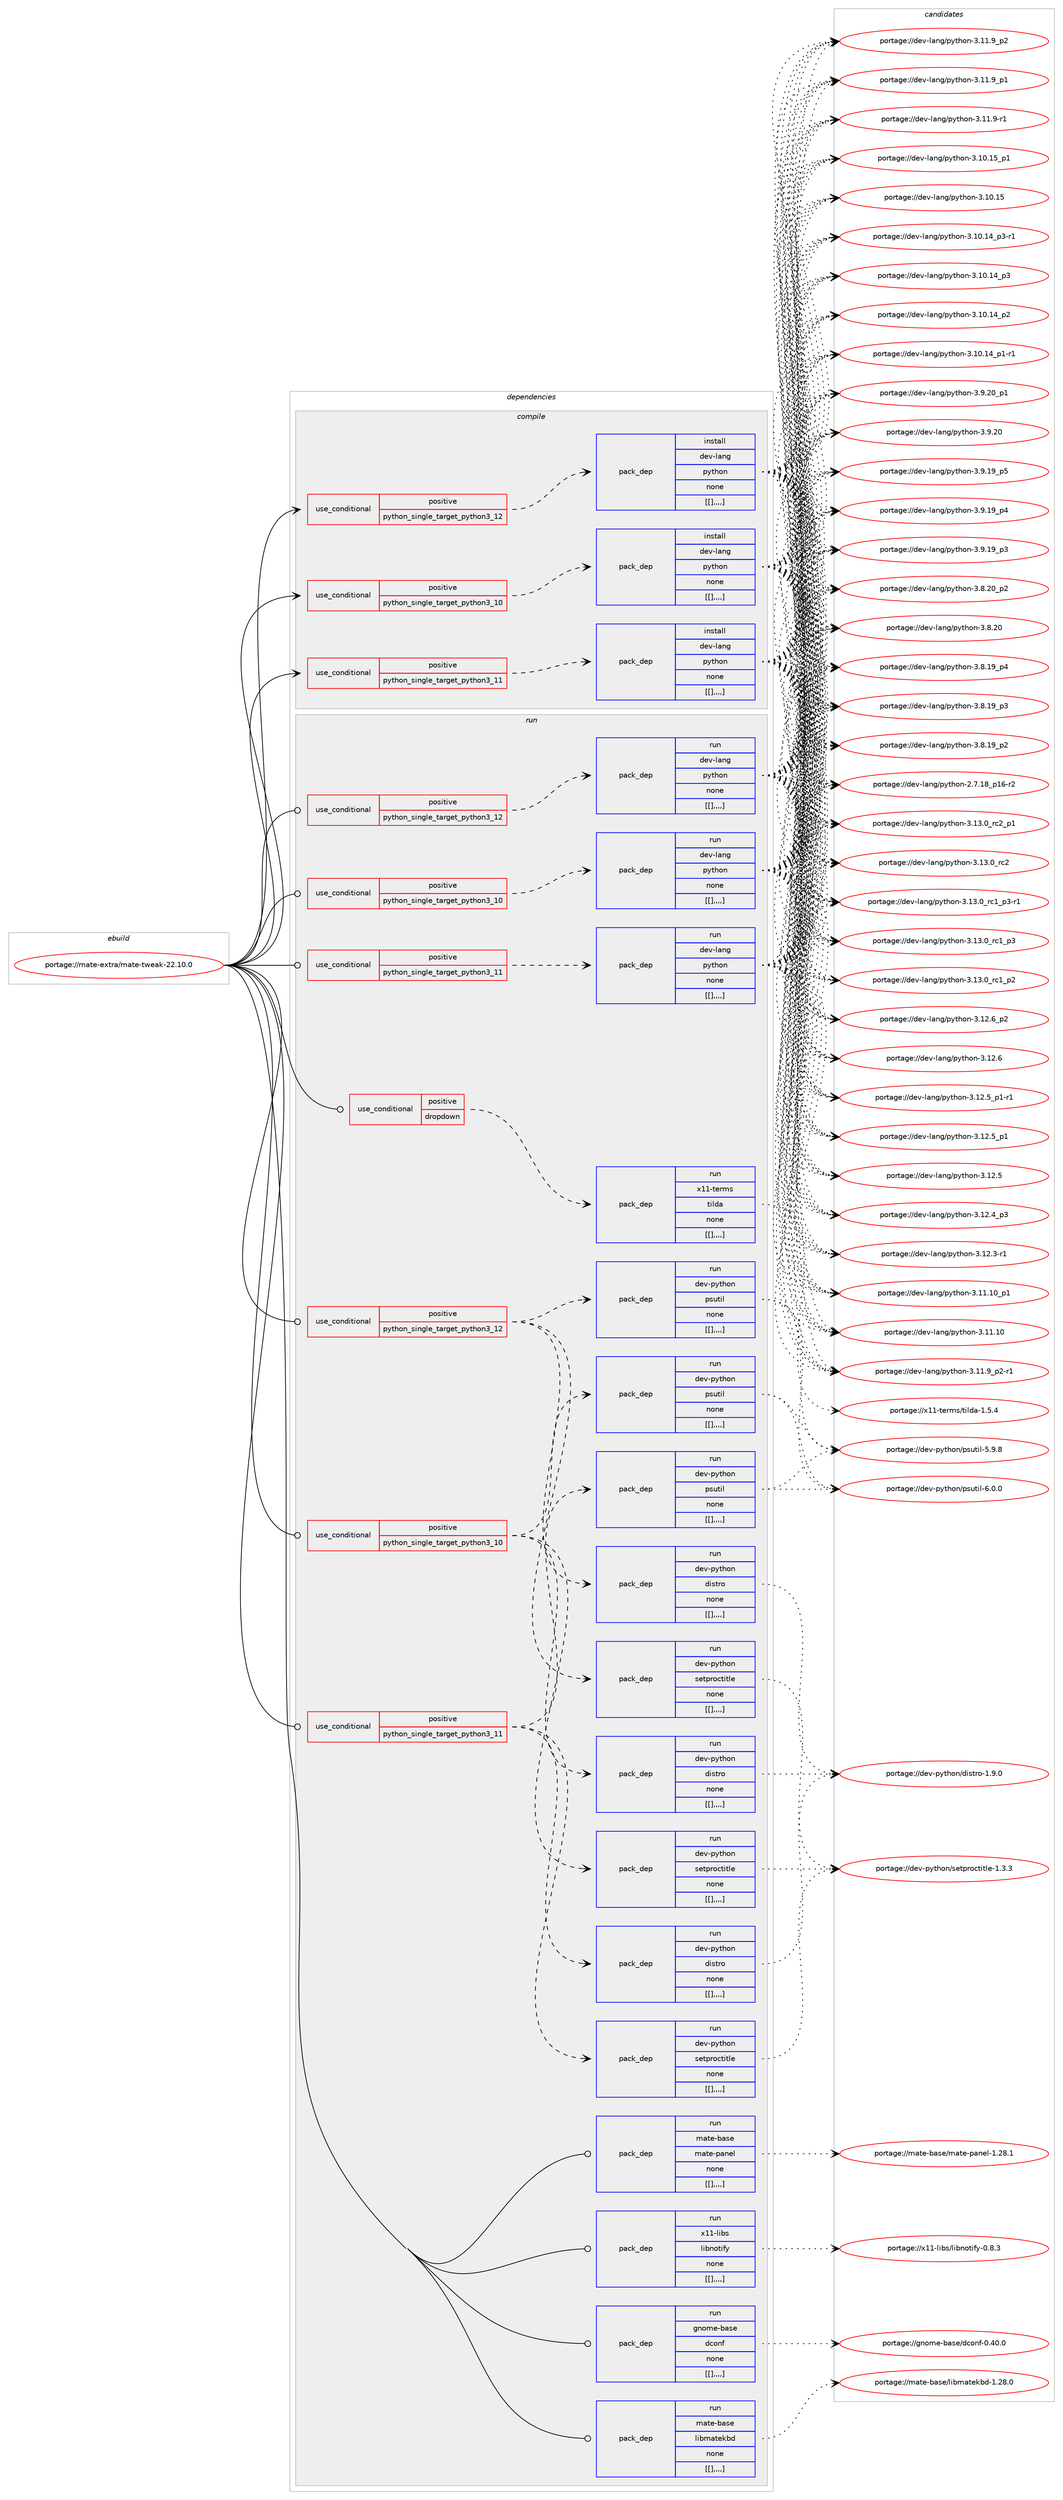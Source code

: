 digraph prolog {

# *************
# Graph options
# *************

newrank=true;
concentrate=true;
compound=true;
graph [rankdir=LR,fontname=Helvetica,fontsize=10,ranksep=1.5];#, ranksep=2.5, nodesep=0.2];
edge  [arrowhead=vee];
node  [fontname=Helvetica,fontsize=10];

# **********
# The ebuild
# **********

subgraph cluster_leftcol {
color=gray;
label=<<i>ebuild</i>>;
id [label="portage://mate-extra/mate-tweak-22.10.0", color=red, width=4, href="../mate-extra/mate-tweak-22.10.0.svg"];
}

# ****************
# The dependencies
# ****************

subgraph cluster_midcol {
color=gray;
label=<<i>dependencies</i>>;
subgraph cluster_compile {
fillcolor="#eeeeee";
style=filled;
label=<<i>compile</i>>;
subgraph cond73981 {
dependency291546 [label=<<TABLE BORDER="0" CELLBORDER="1" CELLSPACING="0" CELLPADDING="4"><TR><TD ROWSPAN="3" CELLPADDING="10">use_conditional</TD></TR><TR><TD>positive</TD></TR><TR><TD>python_single_target_python3_10</TD></TR></TABLE>>, shape=none, color=red];
subgraph pack215215 {
dependency291547 [label=<<TABLE BORDER="0" CELLBORDER="1" CELLSPACING="0" CELLPADDING="4" WIDTH="220"><TR><TD ROWSPAN="6" CELLPADDING="30">pack_dep</TD></TR><TR><TD WIDTH="110">install</TD></TR><TR><TD>dev-lang</TD></TR><TR><TD>python</TD></TR><TR><TD>none</TD></TR><TR><TD>[[],,,,]</TD></TR></TABLE>>, shape=none, color=blue];
}
dependency291546:e -> dependency291547:w [weight=20,style="dashed",arrowhead="vee"];
}
id:e -> dependency291546:w [weight=20,style="solid",arrowhead="vee"];
subgraph cond73982 {
dependency291548 [label=<<TABLE BORDER="0" CELLBORDER="1" CELLSPACING="0" CELLPADDING="4"><TR><TD ROWSPAN="3" CELLPADDING="10">use_conditional</TD></TR><TR><TD>positive</TD></TR><TR><TD>python_single_target_python3_11</TD></TR></TABLE>>, shape=none, color=red];
subgraph pack215216 {
dependency291549 [label=<<TABLE BORDER="0" CELLBORDER="1" CELLSPACING="0" CELLPADDING="4" WIDTH="220"><TR><TD ROWSPAN="6" CELLPADDING="30">pack_dep</TD></TR><TR><TD WIDTH="110">install</TD></TR><TR><TD>dev-lang</TD></TR><TR><TD>python</TD></TR><TR><TD>none</TD></TR><TR><TD>[[],,,,]</TD></TR></TABLE>>, shape=none, color=blue];
}
dependency291548:e -> dependency291549:w [weight=20,style="dashed",arrowhead="vee"];
}
id:e -> dependency291548:w [weight=20,style="solid",arrowhead="vee"];
subgraph cond73983 {
dependency291550 [label=<<TABLE BORDER="0" CELLBORDER="1" CELLSPACING="0" CELLPADDING="4"><TR><TD ROWSPAN="3" CELLPADDING="10">use_conditional</TD></TR><TR><TD>positive</TD></TR><TR><TD>python_single_target_python3_12</TD></TR></TABLE>>, shape=none, color=red];
subgraph pack215217 {
dependency291551 [label=<<TABLE BORDER="0" CELLBORDER="1" CELLSPACING="0" CELLPADDING="4" WIDTH="220"><TR><TD ROWSPAN="6" CELLPADDING="30">pack_dep</TD></TR><TR><TD WIDTH="110">install</TD></TR><TR><TD>dev-lang</TD></TR><TR><TD>python</TD></TR><TR><TD>none</TD></TR><TR><TD>[[],,,,]</TD></TR></TABLE>>, shape=none, color=blue];
}
dependency291550:e -> dependency291551:w [weight=20,style="dashed",arrowhead="vee"];
}
id:e -> dependency291550:w [weight=20,style="solid",arrowhead="vee"];
}
subgraph cluster_compileandrun {
fillcolor="#eeeeee";
style=filled;
label=<<i>compile and run</i>>;
}
subgraph cluster_run {
fillcolor="#eeeeee";
style=filled;
label=<<i>run</i>>;
subgraph cond73984 {
dependency291552 [label=<<TABLE BORDER="0" CELLBORDER="1" CELLSPACING="0" CELLPADDING="4"><TR><TD ROWSPAN="3" CELLPADDING="10">use_conditional</TD></TR><TR><TD>positive</TD></TR><TR><TD>dropdown</TD></TR></TABLE>>, shape=none, color=red];
subgraph pack215218 {
dependency291553 [label=<<TABLE BORDER="0" CELLBORDER="1" CELLSPACING="0" CELLPADDING="4" WIDTH="220"><TR><TD ROWSPAN="6" CELLPADDING="30">pack_dep</TD></TR><TR><TD WIDTH="110">run</TD></TR><TR><TD>x11-terms</TD></TR><TR><TD>tilda</TD></TR><TR><TD>none</TD></TR><TR><TD>[[],,,,]</TD></TR></TABLE>>, shape=none, color=blue];
}
dependency291552:e -> dependency291553:w [weight=20,style="dashed",arrowhead="vee"];
}
id:e -> dependency291552:w [weight=20,style="solid",arrowhead="odot"];
subgraph cond73985 {
dependency291554 [label=<<TABLE BORDER="0" CELLBORDER="1" CELLSPACING="0" CELLPADDING="4"><TR><TD ROWSPAN="3" CELLPADDING="10">use_conditional</TD></TR><TR><TD>positive</TD></TR><TR><TD>python_single_target_python3_10</TD></TR></TABLE>>, shape=none, color=red];
subgraph pack215219 {
dependency291555 [label=<<TABLE BORDER="0" CELLBORDER="1" CELLSPACING="0" CELLPADDING="4" WIDTH="220"><TR><TD ROWSPAN="6" CELLPADDING="30">pack_dep</TD></TR><TR><TD WIDTH="110">run</TD></TR><TR><TD>dev-lang</TD></TR><TR><TD>python</TD></TR><TR><TD>none</TD></TR><TR><TD>[[],,,,]</TD></TR></TABLE>>, shape=none, color=blue];
}
dependency291554:e -> dependency291555:w [weight=20,style="dashed",arrowhead="vee"];
}
id:e -> dependency291554:w [weight=20,style="solid",arrowhead="odot"];
subgraph cond73986 {
dependency291556 [label=<<TABLE BORDER="0" CELLBORDER="1" CELLSPACING="0" CELLPADDING="4"><TR><TD ROWSPAN="3" CELLPADDING="10">use_conditional</TD></TR><TR><TD>positive</TD></TR><TR><TD>python_single_target_python3_10</TD></TR></TABLE>>, shape=none, color=red];
subgraph pack215220 {
dependency291557 [label=<<TABLE BORDER="0" CELLBORDER="1" CELLSPACING="0" CELLPADDING="4" WIDTH="220"><TR><TD ROWSPAN="6" CELLPADDING="30">pack_dep</TD></TR><TR><TD WIDTH="110">run</TD></TR><TR><TD>dev-python</TD></TR><TR><TD>distro</TD></TR><TR><TD>none</TD></TR><TR><TD>[[],,,,]</TD></TR></TABLE>>, shape=none, color=blue];
}
dependency291556:e -> dependency291557:w [weight=20,style="dashed",arrowhead="vee"];
subgraph pack215221 {
dependency291558 [label=<<TABLE BORDER="0" CELLBORDER="1" CELLSPACING="0" CELLPADDING="4" WIDTH="220"><TR><TD ROWSPAN="6" CELLPADDING="30">pack_dep</TD></TR><TR><TD WIDTH="110">run</TD></TR><TR><TD>dev-python</TD></TR><TR><TD>psutil</TD></TR><TR><TD>none</TD></TR><TR><TD>[[],,,,]</TD></TR></TABLE>>, shape=none, color=blue];
}
dependency291556:e -> dependency291558:w [weight=20,style="dashed",arrowhead="vee"];
subgraph pack215222 {
dependency291559 [label=<<TABLE BORDER="0" CELLBORDER="1" CELLSPACING="0" CELLPADDING="4" WIDTH="220"><TR><TD ROWSPAN="6" CELLPADDING="30">pack_dep</TD></TR><TR><TD WIDTH="110">run</TD></TR><TR><TD>dev-python</TD></TR><TR><TD>setproctitle</TD></TR><TR><TD>none</TD></TR><TR><TD>[[],,,,]</TD></TR></TABLE>>, shape=none, color=blue];
}
dependency291556:e -> dependency291559:w [weight=20,style="dashed",arrowhead="vee"];
}
id:e -> dependency291556:w [weight=20,style="solid",arrowhead="odot"];
subgraph cond73987 {
dependency291560 [label=<<TABLE BORDER="0" CELLBORDER="1" CELLSPACING="0" CELLPADDING="4"><TR><TD ROWSPAN="3" CELLPADDING="10">use_conditional</TD></TR><TR><TD>positive</TD></TR><TR><TD>python_single_target_python3_11</TD></TR></TABLE>>, shape=none, color=red];
subgraph pack215223 {
dependency291561 [label=<<TABLE BORDER="0" CELLBORDER="1" CELLSPACING="0" CELLPADDING="4" WIDTH="220"><TR><TD ROWSPAN="6" CELLPADDING="30">pack_dep</TD></TR><TR><TD WIDTH="110">run</TD></TR><TR><TD>dev-lang</TD></TR><TR><TD>python</TD></TR><TR><TD>none</TD></TR><TR><TD>[[],,,,]</TD></TR></TABLE>>, shape=none, color=blue];
}
dependency291560:e -> dependency291561:w [weight=20,style="dashed",arrowhead="vee"];
}
id:e -> dependency291560:w [weight=20,style="solid",arrowhead="odot"];
subgraph cond73988 {
dependency291562 [label=<<TABLE BORDER="0" CELLBORDER="1" CELLSPACING="0" CELLPADDING="4"><TR><TD ROWSPAN="3" CELLPADDING="10">use_conditional</TD></TR><TR><TD>positive</TD></TR><TR><TD>python_single_target_python3_11</TD></TR></TABLE>>, shape=none, color=red];
subgraph pack215224 {
dependency291563 [label=<<TABLE BORDER="0" CELLBORDER="1" CELLSPACING="0" CELLPADDING="4" WIDTH="220"><TR><TD ROWSPAN="6" CELLPADDING="30">pack_dep</TD></TR><TR><TD WIDTH="110">run</TD></TR><TR><TD>dev-python</TD></TR><TR><TD>distro</TD></TR><TR><TD>none</TD></TR><TR><TD>[[],,,,]</TD></TR></TABLE>>, shape=none, color=blue];
}
dependency291562:e -> dependency291563:w [weight=20,style="dashed",arrowhead="vee"];
subgraph pack215225 {
dependency291564 [label=<<TABLE BORDER="0" CELLBORDER="1" CELLSPACING="0" CELLPADDING="4" WIDTH="220"><TR><TD ROWSPAN="6" CELLPADDING="30">pack_dep</TD></TR><TR><TD WIDTH="110">run</TD></TR><TR><TD>dev-python</TD></TR><TR><TD>psutil</TD></TR><TR><TD>none</TD></TR><TR><TD>[[],,,,]</TD></TR></TABLE>>, shape=none, color=blue];
}
dependency291562:e -> dependency291564:w [weight=20,style="dashed",arrowhead="vee"];
subgraph pack215226 {
dependency291565 [label=<<TABLE BORDER="0" CELLBORDER="1" CELLSPACING="0" CELLPADDING="4" WIDTH="220"><TR><TD ROWSPAN="6" CELLPADDING="30">pack_dep</TD></TR><TR><TD WIDTH="110">run</TD></TR><TR><TD>dev-python</TD></TR><TR><TD>setproctitle</TD></TR><TR><TD>none</TD></TR><TR><TD>[[],,,,]</TD></TR></TABLE>>, shape=none, color=blue];
}
dependency291562:e -> dependency291565:w [weight=20,style="dashed",arrowhead="vee"];
}
id:e -> dependency291562:w [weight=20,style="solid",arrowhead="odot"];
subgraph cond73989 {
dependency291566 [label=<<TABLE BORDER="0" CELLBORDER="1" CELLSPACING="0" CELLPADDING="4"><TR><TD ROWSPAN="3" CELLPADDING="10">use_conditional</TD></TR><TR><TD>positive</TD></TR><TR><TD>python_single_target_python3_12</TD></TR></TABLE>>, shape=none, color=red];
subgraph pack215227 {
dependency291567 [label=<<TABLE BORDER="0" CELLBORDER="1" CELLSPACING="0" CELLPADDING="4" WIDTH="220"><TR><TD ROWSPAN="6" CELLPADDING="30">pack_dep</TD></TR><TR><TD WIDTH="110">run</TD></TR><TR><TD>dev-lang</TD></TR><TR><TD>python</TD></TR><TR><TD>none</TD></TR><TR><TD>[[],,,,]</TD></TR></TABLE>>, shape=none, color=blue];
}
dependency291566:e -> dependency291567:w [weight=20,style="dashed",arrowhead="vee"];
}
id:e -> dependency291566:w [weight=20,style="solid",arrowhead="odot"];
subgraph cond73990 {
dependency291568 [label=<<TABLE BORDER="0" CELLBORDER="1" CELLSPACING="0" CELLPADDING="4"><TR><TD ROWSPAN="3" CELLPADDING="10">use_conditional</TD></TR><TR><TD>positive</TD></TR><TR><TD>python_single_target_python3_12</TD></TR></TABLE>>, shape=none, color=red];
subgraph pack215228 {
dependency291569 [label=<<TABLE BORDER="0" CELLBORDER="1" CELLSPACING="0" CELLPADDING="4" WIDTH="220"><TR><TD ROWSPAN="6" CELLPADDING="30">pack_dep</TD></TR><TR><TD WIDTH="110">run</TD></TR><TR><TD>dev-python</TD></TR><TR><TD>distro</TD></TR><TR><TD>none</TD></TR><TR><TD>[[],,,,]</TD></TR></TABLE>>, shape=none, color=blue];
}
dependency291568:e -> dependency291569:w [weight=20,style="dashed",arrowhead="vee"];
subgraph pack215229 {
dependency291570 [label=<<TABLE BORDER="0" CELLBORDER="1" CELLSPACING="0" CELLPADDING="4" WIDTH="220"><TR><TD ROWSPAN="6" CELLPADDING="30">pack_dep</TD></TR><TR><TD WIDTH="110">run</TD></TR><TR><TD>dev-python</TD></TR><TR><TD>psutil</TD></TR><TR><TD>none</TD></TR><TR><TD>[[],,,,]</TD></TR></TABLE>>, shape=none, color=blue];
}
dependency291568:e -> dependency291570:w [weight=20,style="dashed",arrowhead="vee"];
subgraph pack215230 {
dependency291571 [label=<<TABLE BORDER="0" CELLBORDER="1" CELLSPACING="0" CELLPADDING="4" WIDTH="220"><TR><TD ROWSPAN="6" CELLPADDING="30">pack_dep</TD></TR><TR><TD WIDTH="110">run</TD></TR><TR><TD>dev-python</TD></TR><TR><TD>setproctitle</TD></TR><TR><TD>none</TD></TR><TR><TD>[[],,,,]</TD></TR></TABLE>>, shape=none, color=blue];
}
dependency291568:e -> dependency291571:w [weight=20,style="dashed",arrowhead="vee"];
}
id:e -> dependency291568:w [weight=20,style="solid",arrowhead="odot"];
subgraph pack215231 {
dependency291572 [label=<<TABLE BORDER="0" CELLBORDER="1" CELLSPACING="0" CELLPADDING="4" WIDTH="220"><TR><TD ROWSPAN="6" CELLPADDING="30">pack_dep</TD></TR><TR><TD WIDTH="110">run</TD></TR><TR><TD>gnome-base</TD></TR><TR><TD>dconf</TD></TR><TR><TD>none</TD></TR><TR><TD>[[],,,,]</TD></TR></TABLE>>, shape=none, color=blue];
}
id:e -> dependency291572:w [weight=20,style="solid",arrowhead="odot"];
subgraph pack215232 {
dependency291573 [label=<<TABLE BORDER="0" CELLBORDER="1" CELLSPACING="0" CELLPADDING="4" WIDTH="220"><TR><TD ROWSPAN="6" CELLPADDING="30">pack_dep</TD></TR><TR><TD WIDTH="110">run</TD></TR><TR><TD>mate-base</TD></TR><TR><TD>libmatekbd</TD></TR><TR><TD>none</TD></TR><TR><TD>[[],,,,]</TD></TR></TABLE>>, shape=none, color=blue];
}
id:e -> dependency291573:w [weight=20,style="solid",arrowhead="odot"];
subgraph pack215233 {
dependency291574 [label=<<TABLE BORDER="0" CELLBORDER="1" CELLSPACING="0" CELLPADDING="4" WIDTH="220"><TR><TD ROWSPAN="6" CELLPADDING="30">pack_dep</TD></TR><TR><TD WIDTH="110">run</TD></TR><TR><TD>mate-base</TD></TR><TR><TD>mate-panel</TD></TR><TR><TD>none</TD></TR><TR><TD>[[],,,,]</TD></TR></TABLE>>, shape=none, color=blue];
}
id:e -> dependency291574:w [weight=20,style="solid",arrowhead="odot"];
subgraph pack215234 {
dependency291575 [label=<<TABLE BORDER="0" CELLBORDER="1" CELLSPACING="0" CELLPADDING="4" WIDTH="220"><TR><TD ROWSPAN="6" CELLPADDING="30">pack_dep</TD></TR><TR><TD WIDTH="110">run</TD></TR><TR><TD>x11-libs</TD></TR><TR><TD>libnotify</TD></TR><TR><TD>none</TD></TR><TR><TD>[[],,,,]</TD></TR></TABLE>>, shape=none, color=blue];
}
id:e -> dependency291575:w [weight=20,style="solid",arrowhead="odot"];
}
}

# **************
# The candidates
# **************

subgraph cluster_choices {
rank=same;
color=gray;
label=<<i>candidates</i>>;

subgraph choice215215 {
color=black;
nodesep=1;
choice100101118451089711010347112121116104111110455146495146489511499509511249 [label="portage://dev-lang/python-3.13.0_rc2_p1", color=red, width=4,href="../dev-lang/python-3.13.0_rc2_p1.svg"];
choice10010111845108971101034711212111610411111045514649514648951149950 [label="portage://dev-lang/python-3.13.0_rc2", color=red, width=4,href="../dev-lang/python-3.13.0_rc2.svg"];
choice1001011184510897110103471121211161041111104551464951464895114994995112514511449 [label="portage://dev-lang/python-3.13.0_rc1_p3-r1", color=red, width=4,href="../dev-lang/python-3.13.0_rc1_p3-r1.svg"];
choice100101118451089711010347112121116104111110455146495146489511499499511251 [label="portage://dev-lang/python-3.13.0_rc1_p3", color=red, width=4,href="../dev-lang/python-3.13.0_rc1_p3.svg"];
choice100101118451089711010347112121116104111110455146495146489511499499511250 [label="portage://dev-lang/python-3.13.0_rc1_p2", color=red, width=4,href="../dev-lang/python-3.13.0_rc1_p2.svg"];
choice100101118451089711010347112121116104111110455146495046549511250 [label="portage://dev-lang/python-3.12.6_p2", color=red, width=4,href="../dev-lang/python-3.12.6_p2.svg"];
choice10010111845108971101034711212111610411111045514649504654 [label="portage://dev-lang/python-3.12.6", color=red, width=4,href="../dev-lang/python-3.12.6.svg"];
choice1001011184510897110103471121211161041111104551464950465395112494511449 [label="portage://dev-lang/python-3.12.5_p1-r1", color=red, width=4,href="../dev-lang/python-3.12.5_p1-r1.svg"];
choice100101118451089711010347112121116104111110455146495046539511249 [label="portage://dev-lang/python-3.12.5_p1", color=red, width=4,href="../dev-lang/python-3.12.5_p1.svg"];
choice10010111845108971101034711212111610411111045514649504653 [label="portage://dev-lang/python-3.12.5", color=red, width=4,href="../dev-lang/python-3.12.5.svg"];
choice100101118451089711010347112121116104111110455146495046529511251 [label="portage://dev-lang/python-3.12.4_p3", color=red, width=4,href="../dev-lang/python-3.12.4_p3.svg"];
choice100101118451089711010347112121116104111110455146495046514511449 [label="portage://dev-lang/python-3.12.3-r1", color=red, width=4,href="../dev-lang/python-3.12.3-r1.svg"];
choice10010111845108971101034711212111610411111045514649494649489511249 [label="portage://dev-lang/python-3.11.10_p1", color=red, width=4,href="../dev-lang/python-3.11.10_p1.svg"];
choice1001011184510897110103471121211161041111104551464949464948 [label="portage://dev-lang/python-3.11.10", color=red, width=4,href="../dev-lang/python-3.11.10.svg"];
choice1001011184510897110103471121211161041111104551464949465795112504511449 [label="portage://dev-lang/python-3.11.9_p2-r1", color=red, width=4,href="../dev-lang/python-3.11.9_p2-r1.svg"];
choice100101118451089711010347112121116104111110455146494946579511250 [label="portage://dev-lang/python-3.11.9_p2", color=red, width=4,href="../dev-lang/python-3.11.9_p2.svg"];
choice100101118451089711010347112121116104111110455146494946579511249 [label="portage://dev-lang/python-3.11.9_p1", color=red, width=4,href="../dev-lang/python-3.11.9_p1.svg"];
choice100101118451089711010347112121116104111110455146494946574511449 [label="portage://dev-lang/python-3.11.9-r1", color=red, width=4,href="../dev-lang/python-3.11.9-r1.svg"];
choice10010111845108971101034711212111610411111045514649484649539511249 [label="portage://dev-lang/python-3.10.15_p1", color=red, width=4,href="../dev-lang/python-3.10.15_p1.svg"];
choice1001011184510897110103471121211161041111104551464948464953 [label="portage://dev-lang/python-3.10.15", color=red, width=4,href="../dev-lang/python-3.10.15.svg"];
choice100101118451089711010347112121116104111110455146494846495295112514511449 [label="portage://dev-lang/python-3.10.14_p3-r1", color=red, width=4,href="../dev-lang/python-3.10.14_p3-r1.svg"];
choice10010111845108971101034711212111610411111045514649484649529511251 [label="portage://dev-lang/python-3.10.14_p3", color=red, width=4,href="../dev-lang/python-3.10.14_p3.svg"];
choice10010111845108971101034711212111610411111045514649484649529511250 [label="portage://dev-lang/python-3.10.14_p2", color=red, width=4,href="../dev-lang/python-3.10.14_p2.svg"];
choice100101118451089711010347112121116104111110455146494846495295112494511449 [label="portage://dev-lang/python-3.10.14_p1-r1", color=red, width=4,href="../dev-lang/python-3.10.14_p1-r1.svg"];
choice100101118451089711010347112121116104111110455146574650489511249 [label="portage://dev-lang/python-3.9.20_p1", color=red, width=4,href="../dev-lang/python-3.9.20_p1.svg"];
choice10010111845108971101034711212111610411111045514657465048 [label="portage://dev-lang/python-3.9.20", color=red, width=4,href="../dev-lang/python-3.9.20.svg"];
choice100101118451089711010347112121116104111110455146574649579511253 [label="portage://dev-lang/python-3.9.19_p5", color=red, width=4,href="../dev-lang/python-3.9.19_p5.svg"];
choice100101118451089711010347112121116104111110455146574649579511252 [label="portage://dev-lang/python-3.9.19_p4", color=red, width=4,href="../dev-lang/python-3.9.19_p4.svg"];
choice100101118451089711010347112121116104111110455146574649579511251 [label="portage://dev-lang/python-3.9.19_p3", color=red, width=4,href="../dev-lang/python-3.9.19_p3.svg"];
choice100101118451089711010347112121116104111110455146564650489511250 [label="portage://dev-lang/python-3.8.20_p2", color=red, width=4,href="../dev-lang/python-3.8.20_p2.svg"];
choice10010111845108971101034711212111610411111045514656465048 [label="portage://dev-lang/python-3.8.20", color=red, width=4,href="../dev-lang/python-3.8.20.svg"];
choice100101118451089711010347112121116104111110455146564649579511252 [label="portage://dev-lang/python-3.8.19_p4", color=red, width=4,href="../dev-lang/python-3.8.19_p4.svg"];
choice100101118451089711010347112121116104111110455146564649579511251 [label="portage://dev-lang/python-3.8.19_p3", color=red, width=4,href="../dev-lang/python-3.8.19_p3.svg"];
choice100101118451089711010347112121116104111110455146564649579511250 [label="portage://dev-lang/python-3.8.19_p2", color=red, width=4,href="../dev-lang/python-3.8.19_p2.svg"];
choice100101118451089711010347112121116104111110455046554649569511249544511450 [label="portage://dev-lang/python-2.7.18_p16-r2", color=red, width=4,href="../dev-lang/python-2.7.18_p16-r2.svg"];
dependency291547:e -> choice100101118451089711010347112121116104111110455146495146489511499509511249:w [style=dotted,weight="100"];
dependency291547:e -> choice10010111845108971101034711212111610411111045514649514648951149950:w [style=dotted,weight="100"];
dependency291547:e -> choice1001011184510897110103471121211161041111104551464951464895114994995112514511449:w [style=dotted,weight="100"];
dependency291547:e -> choice100101118451089711010347112121116104111110455146495146489511499499511251:w [style=dotted,weight="100"];
dependency291547:e -> choice100101118451089711010347112121116104111110455146495146489511499499511250:w [style=dotted,weight="100"];
dependency291547:e -> choice100101118451089711010347112121116104111110455146495046549511250:w [style=dotted,weight="100"];
dependency291547:e -> choice10010111845108971101034711212111610411111045514649504654:w [style=dotted,weight="100"];
dependency291547:e -> choice1001011184510897110103471121211161041111104551464950465395112494511449:w [style=dotted,weight="100"];
dependency291547:e -> choice100101118451089711010347112121116104111110455146495046539511249:w [style=dotted,weight="100"];
dependency291547:e -> choice10010111845108971101034711212111610411111045514649504653:w [style=dotted,weight="100"];
dependency291547:e -> choice100101118451089711010347112121116104111110455146495046529511251:w [style=dotted,weight="100"];
dependency291547:e -> choice100101118451089711010347112121116104111110455146495046514511449:w [style=dotted,weight="100"];
dependency291547:e -> choice10010111845108971101034711212111610411111045514649494649489511249:w [style=dotted,weight="100"];
dependency291547:e -> choice1001011184510897110103471121211161041111104551464949464948:w [style=dotted,weight="100"];
dependency291547:e -> choice1001011184510897110103471121211161041111104551464949465795112504511449:w [style=dotted,weight="100"];
dependency291547:e -> choice100101118451089711010347112121116104111110455146494946579511250:w [style=dotted,weight="100"];
dependency291547:e -> choice100101118451089711010347112121116104111110455146494946579511249:w [style=dotted,weight="100"];
dependency291547:e -> choice100101118451089711010347112121116104111110455146494946574511449:w [style=dotted,weight="100"];
dependency291547:e -> choice10010111845108971101034711212111610411111045514649484649539511249:w [style=dotted,weight="100"];
dependency291547:e -> choice1001011184510897110103471121211161041111104551464948464953:w [style=dotted,weight="100"];
dependency291547:e -> choice100101118451089711010347112121116104111110455146494846495295112514511449:w [style=dotted,weight="100"];
dependency291547:e -> choice10010111845108971101034711212111610411111045514649484649529511251:w [style=dotted,weight="100"];
dependency291547:e -> choice10010111845108971101034711212111610411111045514649484649529511250:w [style=dotted,weight="100"];
dependency291547:e -> choice100101118451089711010347112121116104111110455146494846495295112494511449:w [style=dotted,weight="100"];
dependency291547:e -> choice100101118451089711010347112121116104111110455146574650489511249:w [style=dotted,weight="100"];
dependency291547:e -> choice10010111845108971101034711212111610411111045514657465048:w [style=dotted,weight="100"];
dependency291547:e -> choice100101118451089711010347112121116104111110455146574649579511253:w [style=dotted,weight="100"];
dependency291547:e -> choice100101118451089711010347112121116104111110455146574649579511252:w [style=dotted,weight="100"];
dependency291547:e -> choice100101118451089711010347112121116104111110455146574649579511251:w [style=dotted,weight="100"];
dependency291547:e -> choice100101118451089711010347112121116104111110455146564650489511250:w [style=dotted,weight="100"];
dependency291547:e -> choice10010111845108971101034711212111610411111045514656465048:w [style=dotted,weight="100"];
dependency291547:e -> choice100101118451089711010347112121116104111110455146564649579511252:w [style=dotted,weight="100"];
dependency291547:e -> choice100101118451089711010347112121116104111110455146564649579511251:w [style=dotted,weight="100"];
dependency291547:e -> choice100101118451089711010347112121116104111110455146564649579511250:w [style=dotted,weight="100"];
dependency291547:e -> choice100101118451089711010347112121116104111110455046554649569511249544511450:w [style=dotted,weight="100"];
}
subgraph choice215216 {
color=black;
nodesep=1;
choice100101118451089711010347112121116104111110455146495146489511499509511249 [label="portage://dev-lang/python-3.13.0_rc2_p1", color=red, width=4,href="../dev-lang/python-3.13.0_rc2_p1.svg"];
choice10010111845108971101034711212111610411111045514649514648951149950 [label="portage://dev-lang/python-3.13.0_rc2", color=red, width=4,href="../dev-lang/python-3.13.0_rc2.svg"];
choice1001011184510897110103471121211161041111104551464951464895114994995112514511449 [label="portage://dev-lang/python-3.13.0_rc1_p3-r1", color=red, width=4,href="../dev-lang/python-3.13.0_rc1_p3-r1.svg"];
choice100101118451089711010347112121116104111110455146495146489511499499511251 [label="portage://dev-lang/python-3.13.0_rc1_p3", color=red, width=4,href="../dev-lang/python-3.13.0_rc1_p3.svg"];
choice100101118451089711010347112121116104111110455146495146489511499499511250 [label="portage://dev-lang/python-3.13.0_rc1_p2", color=red, width=4,href="../dev-lang/python-3.13.0_rc1_p2.svg"];
choice100101118451089711010347112121116104111110455146495046549511250 [label="portage://dev-lang/python-3.12.6_p2", color=red, width=4,href="../dev-lang/python-3.12.6_p2.svg"];
choice10010111845108971101034711212111610411111045514649504654 [label="portage://dev-lang/python-3.12.6", color=red, width=4,href="../dev-lang/python-3.12.6.svg"];
choice1001011184510897110103471121211161041111104551464950465395112494511449 [label="portage://dev-lang/python-3.12.5_p1-r1", color=red, width=4,href="../dev-lang/python-3.12.5_p1-r1.svg"];
choice100101118451089711010347112121116104111110455146495046539511249 [label="portage://dev-lang/python-3.12.5_p1", color=red, width=4,href="../dev-lang/python-3.12.5_p1.svg"];
choice10010111845108971101034711212111610411111045514649504653 [label="portage://dev-lang/python-3.12.5", color=red, width=4,href="../dev-lang/python-3.12.5.svg"];
choice100101118451089711010347112121116104111110455146495046529511251 [label="portage://dev-lang/python-3.12.4_p3", color=red, width=4,href="../dev-lang/python-3.12.4_p3.svg"];
choice100101118451089711010347112121116104111110455146495046514511449 [label="portage://dev-lang/python-3.12.3-r1", color=red, width=4,href="../dev-lang/python-3.12.3-r1.svg"];
choice10010111845108971101034711212111610411111045514649494649489511249 [label="portage://dev-lang/python-3.11.10_p1", color=red, width=4,href="../dev-lang/python-3.11.10_p1.svg"];
choice1001011184510897110103471121211161041111104551464949464948 [label="portage://dev-lang/python-3.11.10", color=red, width=4,href="../dev-lang/python-3.11.10.svg"];
choice1001011184510897110103471121211161041111104551464949465795112504511449 [label="portage://dev-lang/python-3.11.9_p2-r1", color=red, width=4,href="../dev-lang/python-3.11.9_p2-r1.svg"];
choice100101118451089711010347112121116104111110455146494946579511250 [label="portage://dev-lang/python-3.11.9_p2", color=red, width=4,href="../dev-lang/python-3.11.9_p2.svg"];
choice100101118451089711010347112121116104111110455146494946579511249 [label="portage://dev-lang/python-3.11.9_p1", color=red, width=4,href="../dev-lang/python-3.11.9_p1.svg"];
choice100101118451089711010347112121116104111110455146494946574511449 [label="portage://dev-lang/python-3.11.9-r1", color=red, width=4,href="../dev-lang/python-3.11.9-r1.svg"];
choice10010111845108971101034711212111610411111045514649484649539511249 [label="portage://dev-lang/python-3.10.15_p1", color=red, width=4,href="../dev-lang/python-3.10.15_p1.svg"];
choice1001011184510897110103471121211161041111104551464948464953 [label="portage://dev-lang/python-3.10.15", color=red, width=4,href="../dev-lang/python-3.10.15.svg"];
choice100101118451089711010347112121116104111110455146494846495295112514511449 [label="portage://dev-lang/python-3.10.14_p3-r1", color=red, width=4,href="../dev-lang/python-3.10.14_p3-r1.svg"];
choice10010111845108971101034711212111610411111045514649484649529511251 [label="portage://dev-lang/python-3.10.14_p3", color=red, width=4,href="../dev-lang/python-3.10.14_p3.svg"];
choice10010111845108971101034711212111610411111045514649484649529511250 [label="portage://dev-lang/python-3.10.14_p2", color=red, width=4,href="../dev-lang/python-3.10.14_p2.svg"];
choice100101118451089711010347112121116104111110455146494846495295112494511449 [label="portage://dev-lang/python-3.10.14_p1-r1", color=red, width=4,href="../dev-lang/python-3.10.14_p1-r1.svg"];
choice100101118451089711010347112121116104111110455146574650489511249 [label="portage://dev-lang/python-3.9.20_p1", color=red, width=4,href="../dev-lang/python-3.9.20_p1.svg"];
choice10010111845108971101034711212111610411111045514657465048 [label="portage://dev-lang/python-3.9.20", color=red, width=4,href="../dev-lang/python-3.9.20.svg"];
choice100101118451089711010347112121116104111110455146574649579511253 [label="portage://dev-lang/python-3.9.19_p5", color=red, width=4,href="../dev-lang/python-3.9.19_p5.svg"];
choice100101118451089711010347112121116104111110455146574649579511252 [label="portage://dev-lang/python-3.9.19_p4", color=red, width=4,href="../dev-lang/python-3.9.19_p4.svg"];
choice100101118451089711010347112121116104111110455146574649579511251 [label="portage://dev-lang/python-3.9.19_p3", color=red, width=4,href="../dev-lang/python-3.9.19_p3.svg"];
choice100101118451089711010347112121116104111110455146564650489511250 [label="portage://dev-lang/python-3.8.20_p2", color=red, width=4,href="../dev-lang/python-3.8.20_p2.svg"];
choice10010111845108971101034711212111610411111045514656465048 [label="portage://dev-lang/python-3.8.20", color=red, width=4,href="../dev-lang/python-3.8.20.svg"];
choice100101118451089711010347112121116104111110455146564649579511252 [label="portage://dev-lang/python-3.8.19_p4", color=red, width=4,href="../dev-lang/python-3.8.19_p4.svg"];
choice100101118451089711010347112121116104111110455146564649579511251 [label="portage://dev-lang/python-3.8.19_p3", color=red, width=4,href="../dev-lang/python-3.8.19_p3.svg"];
choice100101118451089711010347112121116104111110455146564649579511250 [label="portage://dev-lang/python-3.8.19_p2", color=red, width=4,href="../dev-lang/python-3.8.19_p2.svg"];
choice100101118451089711010347112121116104111110455046554649569511249544511450 [label="portage://dev-lang/python-2.7.18_p16-r2", color=red, width=4,href="../dev-lang/python-2.7.18_p16-r2.svg"];
dependency291549:e -> choice100101118451089711010347112121116104111110455146495146489511499509511249:w [style=dotted,weight="100"];
dependency291549:e -> choice10010111845108971101034711212111610411111045514649514648951149950:w [style=dotted,weight="100"];
dependency291549:e -> choice1001011184510897110103471121211161041111104551464951464895114994995112514511449:w [style=dotted,weight="100"];
dependency291549:e -> choice100101118451089711010347112121116104111110455146495146489511499499511251:w [style=dotted,weight="100"];
dependency291549:e -> choice100101118451089711010347112121116104111110455146495146489511499499511250:w [style=dotted,weight="100"];
dependency291549:e -> choice100101118451089711010347112121116104111110455146495046549511250:w [style=dotted,weight="100"];
dependency291549:e -> choice10010111845108971101034711212111610411111045514649504654:w [style=dotted,weight="100"];
dependency291549:e -> choice1001011184510897110103471121211161041111104551464950465395112494511449:w [style=dotted,weight="100"];
dependency291549:e -> choice100101118451089711010347112121116104111110455146495046539511249:w [style=dotted,weight="100"];
dependency291549:e -> choice10010111845108971101034711212111610411111045514649504653:w [style=dotted,weight="100"];
dependency291549:e -> choice100101118451089711010347112121116104111110455146495046529511251:w [style=dotted,weight="100"];
dependency291549:e -> choice100101118451089711010347112121116104111110455146495046514511449:w [style=dotted,weight="100"];
dependency291549:e -> choice10010111845108971101034711212111610411111045514649494649489511249:w [style=dotted,weight="100"];
dependency291549:e -> choice1001011184510897110103471121211161041111104551464949464948:w [style=dotted,weight="100"];
dependency291549:e -> choice1001011184510897110103471121211161041111104551464949465795112504511449:w [style=dotted,weight="100"];
dependency291549:e -> choice100101118451089711010347112121116104111110455146494946579511250:w [style=dotted,weight="100"];
dependency291549:e -> choice100101118451089711010347112121116104111110455146494946579511249:w [style=dotted,weight="100"];
dependency291549:e -> choice100101118451089711010347112121116104111110455146494946574511449:w [style=dotted,weight="100"];
dependency291549:e -> choice10010111845108971101034711212111610411111045514649484649539511249:w [style=dotted,weight="100"];
dependency291549:e -> choice1001011184510897110103471121211161041111104551464948464953:w [style=dotted,weight="100"];
dependency291549:e -> choice100101118451089711010347112121116104111110455146494846495295112514511449:w [style=dotted,weight="100"];
dependency291549:e -> choice10010111845108971101034711212111610411111045514649484649529511251:w [style=dotted,weight="100"];
dependency291549:e -> choice10010111845108971101034711212111610411111045514649484649529511250:w [style=dotted,weight="100"];
dependency291549:e -> choice100101118451089711010347112121116104111110455146494846495295112494511449:w [style=dotted,weight="100"];
dependency291549:e -> choice100101118451089711010347112121116104111110455146574650489511249:w [style=dotted,weight="100"];
dependency291549:e -> choice10010111845108971101034711212111610411111045514657465048:w [style=dotted,weight="100"];
dependency291549:e -> choice100101118451089711010347112121116104111110455146574649579511253:w [style=dotted,weight="100"];
dependency291549:e -> choice100101118451089711010347112121116104111110455146574649579511252:w [style=dotted,weight="100"];
dependency291549:e -> choice100101118451089711010347112121116104111110455146574649579511251:w [style=dotted,weight="100"];
dependency291549:e -> choice100101118451089711010347112121116104111110455146564650489511250:w [style=dotted,weight="100"];
dependency291549:e -> choice10010111845108971101034711212111610411111045514656465048:w [style=dotted,weight="100"];
dependency291549:e -> choice100101118451089711010347112121116104111110455146564649579511252:w [style=dotted,weight="100"];
dependency291549:e -> choice100101118451089711010347112121116104111110455146564649579511251:w [style=dotted,weight="100"];
dependency291549:e -> choice100101118451089711010347112121116104111110455146564649579511250:w [style=dotted,weight="100"];
dependency291549:e -> choice100101118451089711010347112121116104111110455046554649569511249544511450:w [style=dotted,weight="100"];
}
subgraph choice215217 {
color=black;
nodesep=1;
choice100101118451089711010347112121116104111110455146495146489511499509511249 [label="portage://dev-lang/python-3.13.0_rc2_p1", color=red, width=4,href="../dev-lang/python-3.13.0_rc2_p1.svg"];
choice10010111845108971101034711212111610411111045514649514648951149950 [label="portage://dev-lang/python-3.13.0_rc2", color=red, width=4,href="../dev-lang/python-3.13.0_rc2.svg"];
choice1001011184510897110103471121211161041111104551464951464895114994995112514511449 [label="portage://dev-lang/python-3.13.0_rc1_p3-r1", color=red, width=4,href="../dev-lang/python-3.13.0_rc1_p3-r1.svg"];
choice100101118451089711010347112121116104111110455146495146489511499499511251 [label="portage://dev-lang/python-3.13.0_rc1_p3", color=red, width=4,href="../dev-lang/python-3.13.0_rc1_p3.svg"];
choice100101118451089711010347112121116104111110455146495146489511499499511250 [label="portage://dev-lang/python-3.13.0_rc1_p2", color=red, width=4,href="../dev-lang/python-3.13.0_rc1_p2.svg"];
choice100101118451089711010347112121116104111110455146495046549511250 [label="portage://dev-lang/python-3.12.6_p2", color=red, width=4,href="../dev-lang/python-3.12.6_p2.svg"];
choice10010111845108971101034711212111610411111045514649504654 [label="portage://dev-lang/python-3.12.6", color=red, width=4,href="../dev-lang/python-3.12.6.svg"];
choice1001011184510897110103471121211161041111104551464950465395112494511449 [label="portage://dev-lang/python-3.12.5_p1-r1", color=red, width=4,href="../dev-lang/python-3.12.5_p1-r1.svg"];
choice100101118451089711010347112121116104111110455146495046539511249 [label="portage://dev-lang/python-3.12.5_p1", color=red, width=4,href="../dev-lang/python-3.12.5_p1.svg"];
choice10010111845108971101034711212111610411111045514649504653 [label="portage://dev-lang/python-3.12.5", color=red, width=4,href="../dev-lang/python-3.12.5.svg"];
choice100101118451089711010347112121116104111110455146495046529511251 [label="portage://dev-lang/python-3.12.4_p3", color=red, width=4,href="../dev-lang/python-3.12.4_p3.svg"];
choice100101118451089711010347112121116104111110455146495046514511449 [label="portage://dev-lang/python-3.12.3-r1", color=red, width=4,href="../dev-lang/python-3.12.3-r1.svg"];
choice10010111845108971101034711212111610411111045514649494649489511249 [label="portage://dev-lang/python-3.11.10_p1", color=red, width=4,href="../dev-lang/python-3.11.10_p1.svg"];
choice1001011184510897110103471121211161041111104551464949464948 [label="portage://dev-lang/python-3.11.10", color=red, width=4,href="../dev-lang/python-3.11.10.svg"];
choice1001011184510897110103471121211161041111104551464949465795112504511449 [label="portage://dev-lang/python-3.11.9_p2-r1", color=red, width=4,href="../dev-lang/python-3.11.9_p2-r1.svg"];
choice100101118451089711010347112121116104111110455146494946579511250 [label="portage://dev-lang/python-3.11.9_p2", color=red, width=4,href="../dev-lang/python-3.11.9_p2.svg"];
choice100101118451089711010347112121116104111110455146494946579511249 [label="portage://dev-lang/python-3.11.9_p1", color=red, width=4,href="../dev-lang/python-3.11.9_p1.svg"];
choice100101118451089711010347112121116104111110455146494946574511449 [label="portage://dev-lang/python-3.11.9-r1", color=red, width=4,href="../dev-lang/python-3.11.9-r1.svg"];
choice10010111845108971101034711212111610411111045514649484649539511249 [label="portage://dev-lang/python-3.10.15_p1", color=red, width=4,href="../dev-lang/python-3.10.15_p1.svg"];
choice1001011184510897110103471121211161041111104551464948464953 [label="portage://dev-lang/python-3.10.15", color=red, width=4,href="../dev-lang/python-3.10.15.svg"];
choice100101118451089711010347112121116104111110455146494846495295112514511449 [label="portage://dev-lang/python-3.10.14_p3-r1", color=red, width=4,href="../dev-lang/python-3.10.14_p3-r1.svg"];
choice10010111845108971101034711212111610411111045514649484649529511251 [label="portage://dev-lang/python-3.10.14_p3", color=red, width=4,href="../dev-lang/python-3.10.14_p3.svg"];
choice10010111845108971101034711212111610411111045514649484649529511250 [label="portage://dev-lang/python-3.10.14_p2", color=red, width=4,href="../dev-lang/python-3.10.14_p2.svg"];
choice100101118451089711010347112121116104111110455146494846495295112494511449 [label="portage://dev-lang/python-3.10.14_p1-r1", color=red, width=4,href="../dev-lang/python-3.10.14_p1-r1.svg"];
choice100101118451089711010347112121116104111110455146574650489511249 [label="portage://dev-lang/python-3.9.20_p1", color=red, width=4,href="../dev-lang/python-3.9.20_p1.svg"];
choice10010111845108971101034711212111610411111045514657465048 [label="portage://dev-lang/python-3.9.20", color=red, width=4,href="../dev-lang/python-3.9.20.svg"];
choice100101118451089711010347112121116104111110455146574649579511253 [label="portage://dev-lang/python-3.9.19_p5", color=red, width=4,href="../dev-lang/python-3.9.19_p5.svg"];
choice100101118451089711010347112121116104111110455146574649579511252 [label="portage://dev-lang/python-3.9.19_p4", color=red, width=4,href="../dev-lang/python-3.9.19_p4.svg"];
choice100101118451089711010347112121116104111110455146574649579511251 [label="portage://dev-lang/python-3.9.19_p3", color=red, width=4,href="../dev-lang/python-3.9.19_p3.svg"];
choice100101118451089711010347112121116104111110455146564650489511250 [label="portage://dev-lang/python-3.8.20_p2", color=red, width=4,href="../dev-lang/python-3.8.20_p2.svg"];
choice10010111845108971101034711212111610411111045514656465048 [label="portage://dev-lang/python-3.8.20", color=red, width=4,href="../dev-lang/python-3.8.20.svg"];
choice100101118451089711010347112121116104111110455146564649579511252 [label="portage://dev-lang/python-3.8.19_p4", color=red, width=4,href="../dev-lang/python-3.8.19_p4.svg"];
choice100101118451089711010347112121116104111110455146564649579511251 [label="portage://dev-lang/python-3.8.19_p3", color=red, width=4,href="../dev-lang/python-3.8.19_p3.svg"];
choice100101118451089711010347112121116104111110455146564649579511250 [label="portage://dev-lang/python-3.8.19_p2", color=red, width=4,href="../dev-lang/python-3.8.19_p2.svg"];
choice100101118451089711010347112121116104111110455046554649569511249544511450 [label="portage://dev-lang/python-2.7.18_p16-r2", color=red, width=4,href="../dev-lang/python-2.7.18_p16-r2.svg"];
dependency291551:e -> choice100101118451089711010347112121116104111110455146495146489511499509511249:w [style=dotted,weight="100"];
dependency291551:e -> choice10010111845108971101034711212111610411111045514649514648951149950:w [style=dotted,weight="100"];
dependency291551:e -> choice1001011184510897110103471121211161041111104551464951464895114994995112514511449:w [style=dotted,weight="100"];
dependency291551:e -> choice100101118451089711010347112121116104111110455146495146489511499499511251:w [style=dotted,weight="100"];
dependency291551:e -> choice100101118451089711010347112121116104111110455146495146489511499499511250:w [style=dotted,weight="100"];
dependency291551:e -> choice100101118451089711010347112121116104111110455146495046549511250:w [style=dotted,weight="100"];
dependency291551:e -> choice10010111845108971101034711212111610411111045514649504654:w [style=dotted,weight="100"];
dependency291551:e -> choice1001011184510897110103471121211161041111104551464950465395112494511449:w [style=dotted,weight="100"];
dependency291551:e -> choice100101118451089711010347112121116104111110455146495046539511249:w [style=dotted,weight="100"];
dependency291551:e -> choice10010111845108971101034711212111610411111045514649504653:w [style=dotted,weight="100"];
dependency291551:e -> choice100101118451089711010347112121116104111110455146495046529511251:w [style=dotted,weight="100"];
dependency291551:e -> choice100101118451089711010347112121116104111110455146495046514511449:w [style=dotted,weight="100"];
dependency291551:e -> choice10010111845108971101034711212111610411111045514649494649489511249:w [style=dotted,weight="100"];
dependency291551:e -> choice1001011184510897110103471121211161041111104551464949464948:w [style=dotted,weight="100"];
dependency291551:e -> choice1001011184510897110103471121211161041111104551464949465795112504511449:w [style=dotted,weight="100"];
dependency291551:e -> choice100101118451089711010347112121116104111110455146494946579511250:w [style=dotted,weight="100"];
dependency291551:e -> choice100101118451089711010347112121116104111110455146494946579511249:w [style=dotted,weight="100"];
dependency291551:e -> choice100101118451089711010347112121116104111110455146494946574511449:w [style=dotted,weight="100"];
dependency291551:e -> choice10010111845108971101034711212111610411111045514649484649539511249:w [style=dotted,weight="100"];
dependency291551:e -> choice1001011184510897110103471121211161041111104551464948464953:w [style=dotted,weight="100"];
dependency291551:e -> choice100101118451089711010347112121116104111110455146494846495295112514511449:w [style=dotted,weight="100"];
dependency291551:e -> choice10010111845108971101034711212111610411111045514649484649529511251:w [style=dotted,weight="100"];
dependency291551:e -> choice10010111845108971101034711212111610411111045514649484649529511250:w [style=dotted,weight="100"];
dependency291551:e -> choice100101118451089711010347112121116104111110455146494846495295112494511449:w [style=dotted,weight="100"];
dependency291551:e -> choice100101118451089711010347112121116104111110455146574650489511249:w [style=dotted,weight="100"];
dependency291551:e -> choice10010111845108971101034711212111610411111045514657465048:w [style=dotted,weight="100"];
dependency291551:e -> choice100101118451089711010347112121116104111110455146574649579511253:w [style=dotted,weight="100"];
dependency291551:e -> choice100101118451089711010347112121116104111110455146574649579511252:w [style=dotted,weight="100"];
dependency291551:e -> choice100101118451089711010347112121116104111110455146574649579511251:w [style=dotted,weight="100"];
dependency291551:e -> choice100101118451089711010347112121116104111110455146564650489511250:w [style=dotted,weight="100"];
dependency291551:e -> choice10010111845108971101034711212111610411111045514656465048:w [style=dotted,weight="100"];
dependency291551:e -> choice100101118451089711010347112121116104111110455146564649579511252:w [style=dotted,weight="100"];
dependency291551:e -> choice100101118451089711010347112121116104111110455146564649579511251:w [style=dotted,weight="100"];
dependency291551:e -> choice100101118451089711010347112121116104111110455146564649579511250:w [style=dotted,weight="100"];
dependency291551:e -> choice100101118451089711010347112121116104111110455046554649569511249544511450:w [style=dotted,weight="100"];
}
subgraph choice215218 {
color=black;
nodesep=1;
choice1204949451161011141091154711610510810097454946534652 [label="portage://x11-terms/tilda-1.5.4", color=red, width=4,href="../x11-terms/tilda-1.5.4.svg"];
dependency291553:e -> choice1204949451161011141091154711610510810097454946534652:w [style=dotted,weight="100"];
}
subgraph choice215219 {
color=black;
nodesep=1;
choice100101118451089711010347112121116104111110455146495146489511499509511249 [label="portage://dev-lang/python-3.13.0_rc2_p1", color=red, width=4,href="../dev-lang/python-3.13.0_rc2_p1.svg"];
choice10010111845108971101034711212111610411111045514649514648951149950 [label="portage://dev-lang/python-3.13.0_rc2", color=red, width=4,href="../dev-lang/python-3.13.0_rc2.svg"];
choice1001011184510897110103471121211161041111104551464951464895114994995112514511449 [label="portage://dev-lang/python-3.13.0_rc1_p3-r1", color=red, width=4,href="../dev-lang/python-3.13.0_rc1_p3-r1.svg"];
choice100101118451089711010347112121116104111110455146495146489511499499511251 [label="portage://dev-lang/python-3.13.0_rc1_p3", color=red, width=4,href="../dev-lang/python-3.13.0_rc1_p3.svg"];
choice100101118451089711010347112121116104111110455146495146489511499499511250 [label="portage://dev-lang/python-3.13.0_rc1_p2", color=red, width=4,href="../dev-lang/python-3.13.0_rc1_p2.svg"];
choice100101118451089711010347112121116104111110455146495046549511250 [label="portage://dev-lang/python-3.12.6_p2", color=red, width=4,href="../dev-lang/python-3.12.6_p2.svg"];
choice10010111845108971101034711212111610411111045514649504654 [label="portage://dev-lang/python-3.12.6", color=red, width=4,href="../dev-lang/python-3.12.6.svg"];
choice1001011184510897110103471121211161041111104551464950465395112494511449 [label="portage://dev-lang/python-3.12.5_p1-r1", color=red, width=4,href="../dev-lang/python-3.12.5_p1-r1.svg"];
choice100101118451089711010347112121116104111110455146495046539511249 [label="portage://dev-lang/python-3.12.5_p1", color=red, width=4,href="../dev-lang/python-3.12.5_p1.svg"];
choice10010111845108971101034711212111610411111045514649504653 [label="portage://dev-lang/python-3.12.5", color=red, width=4,href="../dev-lang/python-3.12.5.svg"];
choice100101118451089711010347112121116104111110455146495046529511251 [label="portage://dev-lang/python-3.12.4_p3", color=red, width=4,href="../dev-lang/python-3.12.4_p3.svg"];
choice100101118451089711010347112121116104111110455146495046514511449 [label="portage://dev-lang/python-3.12.3-r1", color=red, width=4,href="../dev-lang/python-3.12.3-r1.svg"];
choice10010111845108971101034711212111610411111045514649494649489511249 [label="portage://dev-lang/python-3.11.10_p1", color=red, width=4,href="../dev-lang/python-3.11.10_p1.svg"];
choice1001011184510897110103471121211161041111104551464949464948 [label="portage://dev-lang/python-3.11.10", color=red, width=4,href="../dev-lang/python-3.11.10.svg"];
choice1001011184510897110103471121211161041111104551464949465795112504511449 [label="portage://dev-lang/python-3.11.9_p2-r1", color=red, width=4,href="../dev-lang/python-3.11.9_p2-r1.svg"];
choice100101118451089711010347112121116104111110455146494946579511250 [label="portage://dev-lang/python-3.11.9_p2", color=red, width=4,href="../dev-lang/python-3.11.9_p2.svg"];
choice100101118451089711010347112121116104111110455146494946579511249 [label="portage://dev-lang/python-3.11.9_p1", color=red, width=4,href="../dev-lang/python-3.11.9_p1.svg"];
choice100101118451089711010347112121116104111110455146494946574511449 [label="portage://dev-lang/python-3.11.9-r1", color=red, width=4,href="../dev-lang/python-3.11.9-r1.svg"];
choice10010111845108971101034711212111610411111045514649484649539511249 [label="portage://dev-lang/python-3.10.15_p1", color=red, width=4,href="../dev-lang/python-3.10.15_p1.svg"];
choice1001011184510897110103471121211161041111104551464948464953 [label="portage://dev-lang/python-3.10.15", color=red, width=4,href="../dev-lang/python-3.10.15.svg"];
choice100101118451089711010347112121116104111110455146494846495295112514511449 [label="portage://dev-lang/python-3.10.14_p3-r1", color=red, width=4,href="../dev-lang/python-3.10.14_p3-r1.svg"];
choice10010111845108971101034711212111610411111045514649484649529511251 [label="portage://dev-lang/python-3.10.14_p3", color=red, width=4,href="../dev-lang/python-3.10.14_p3.svg"];
choice10010111845108971101034711212111610411111045514649484649529511250 [label="portage://dev-lang/python-3.10.14_p2", color=red, width=4,href="../dev-lang/python-3.10.14_p2.svg"];
choice100101118451089711010347112121116104111110455146494846495295112494511449 [label="portage://dev-lang/python-3.10.14_p1-r1", color=red, width=4,href="../dev-lang/python-3.10.14_p1-r1.svg"];
choice100101118451089711010347112121116104111110455146574650489511249 [label="portage://dev-lang/python-3.9.20_p1", color=red, width=4,href="../dev-lang/python-3.9.20_p1.svg"];
choice10010111845108971101034711212111610411111045514657465048 [label="portage://dev-lang/python-3.9.20", color=red, width=4,href="../dev-lang/python-3.9.20.svg"];
choice100101118451089711010347112121116104111110455146574649579511253 [label="portage://dev-lang/python-3.9.19_p5", color=red, width=4,href="../dev-lang/python-3.9.19_p5.svg"];
choice100101118451089711010347112121116104111110455146574649579511252 [label="portage://dev-lang/python-3.9.19_p4", color=red, width=4,href="../dev-lang/python-3.9.19_p4.svg"];
choice100101118451089711010347112121116104111110455146574649579511251 [label="portage://dev-lang/python-3.9.19_p3", color=red, width=4,href="../dev-lang/python-3.9.19_p3.svg"];
choice100101118451089711010347112121116104111110455146564650489511250 [label="portage://dev-lang/python-3.8.20_p2", color=red, width=4,href="../dev-lang/python-3.8.20_p2.svg"];
choice10010111845108971101034711212111610411111045514656465048 [label="portage://dev-lang/python-3.8.20", color=red, width=4,href="../dev-lang/python-3.8.20.svg"];
choice100101118451089711010347112121116104111110455146564649579511252 [label="portage://dev-lang/python-3.8.19_p4", color=red, width=4,href="../dev-lang/python-3.8.19_p4.svg"];
choice100101118451089711010347112121116104111110455146564649579511251 [label="portage://dev-lang/python-3.8.19_p3", color=red, width=4,href="../dev-lang/python-3.8.19_p3.svg"];
choice100101118451089711010347112121116104111110455146564649579511250 [label="portage://dev-lang/python-3.8.19_p2", color=red, width=4,href="../dev-lang/python-3.8.19_p2.svg"];
choice100101118451089711010347112121116104111110455046554649569511249544511450 [label="portage://dev-lang/python-2.7.18_p16-r2", color=red, width=4,href="../dev-lang/python-2.7.18_p16-r2.svg"];
dependency291555:e -> choice100101118451089711010347112121116104111110455146495146489511499509511249:w [style=dotted,weight="100"];
dependency291555:e -> choice10010111845108971101034711212111610411111045514649514648951149950:w [style=dotted,weight="100"];
dependency291555:e -> choice1001011184510897110103471121211161041111104551464951464895114994995112514511449:w [style=dotted,weight="100"];
dependency291555:e -> choice100101118451089711010347112121116104111110455146495146489511499499511251:w [style=dotted,weight="100"];
dependency291555:e -> choice100101118451089711010347112121116104111110455146495146489511499499511250:w [style=dotted,weight="100"];
dependency291555:e -> choice100101118451089711010347112121116104111110455146495046549511250:w [style=dotted,weight="100"];
dependency291555:e -> choice10010111845108971101034711212111610411111045514649504654:w [style=dotted,weight="100"];
dependency291555:e -> choice1001011184510897110103471121211161041111104551464950465395112494511449:w [style=dotted,weight="100"];
dependency291555:e -> choice100101118451089711010347112121116104111110455146495046539511249:w [style=dotted,weight="100"];
dependency291555:e -> choice10010111845108971101034711212111610411111045514649504653:w [style=dotted,weight="100"];
dependency291555:e -> choice100101118451089711010347112121116104111110455146495046529511251:w [style=dotted,weight="100"];
dependency291555:e -> choice100101118451089711010347112121116104111110455146495046514511449:w [style=dotted,weight="100"];
dependency291555:e -> choice10010111845108971101034711212111610411111045514649494649489511249:w [style=dotted,weight="100"];
dependency291555:e -> choice1001011184510897110103471121211161041111104551464949464948:w [style=dotted,weight="100"];
dependency291555:e -> choice1001011184510897110103471121211161041111104551464949465795112504511449:w [style=dotted,weight="100"];
dependency291555:e -> choice100101118451089711010347112121116104111110455146494946579511250:w [style=dotted,weight="100"];
dependency291555:e -> choice100101118451089711010347112121116104111110455146494946579511249:w [style=dotted,weight="100"];
dependency291555:e -> choice100101118451089711010347112121116104111110455146494946574511449:w [style=dotted,weight="100"];
dependency291555:e -> choice10010111845108971101034711212111610411111045514649484649539511249:w [style=dotted,weight="100"];
dependency291555:e -> choice1001011184510897110103471121211161041111104551464948464953:w [style=dotted,weight="100"];
dependency291555:e -> choice100101118451089711010347112121116104111110455146494846495295112514511449:w [style=dotted,weight="100"];
dependency291555:e -> choice10010111845108971101034711212111610411111045514649484649529511251:w [style=dotted,weight="100"];
dependency291555:e -> choice10010111845108971101034711212111610411111045514649484649529511250:w [style=dotted,weight="100"];
dependency291555:e -> choice100101118451089711010347112121116104111110455146494846495295112494511449:w [style=dotted,weight="100"];
dependency291555:e -> choice100101118451089711010347112121116104111110455146574650489511249:w [style=dotted,weight="100"];
dependency291555:e -> choice10010111845108971101034711212111610411111045514657465048:w [style=dotted,weight="100"];
dependency291555:e -> choice100101118451089711010347112121116104111110455146574649579511253:w [style=dotted,weight="100"];
dependency291555:e -> choice100101118451089711010347112121116104111110455146574649579511252:w [style=dotted,weight="100"];
dependency291555:e -> choice100101118451089711010347112121116104111110455146574649579511251:w [style=dotted,weight="100"];
dependency291555:e -> choice100101118451089711010347112121116104111110455146564650489511250:w [style=dotted,weight="100"];
dependency291555:e -> choice10010111845108971101034711212111610411111045514656465048:w [style=dotted,weight="100"];
dependency291555:e -> choice100101118451089711010347112121116104111110455146564649579511252:w [style=dotted,weight="100"];
dependency291555:e -> choice100101118451089711010347112121116104111110455146564649579511251:w [style=dotted,weight="100"];
dependency291555:e -> choice100101118451089711010347112121116104111110455146564649579511250:w [style=dotted,weight="100"];
dependency291555:e -> choice100101118451089711010347112121116104111110455046554649569511249544511450:w [style=dotted,weight="100"];
}
subgraph choice215220 {
color=black;
nodesep=1;
choice1001011184511212111610411111047100105115116114111454946574648 [label="portage://dev-python/distro-1.9.0", color=red, width=4,href="../dev-python/distro-1.9.0.svg"];
dependency291557:e -> choice1001011184511212111610411111047100105115116114111454946574648:w [style=dotted,weight="100"];
}
subgraph choice215221 {
color=black;
nodesep=1;
choice1001011184511212111610411111047112115117116105108455446484648 [label="portage://dev-python/psutil-6.0.0", color=red, width=4,href="../dev-python/psutil-6.0.0.svg"];
choice1001011184511212111610411111047112115117116105108455346574656 [label="portage://dev-python/psutil-5.9.8", color=red, width=4,href="../dev-python/psutil-5.9.8.svg"];
dependency291558:e -> choice1001011184511212111610411111047112115117116105108455446484648:w [style=dotted,weight="100"];
dependency291558:e -> choice1001011184511212111610411111047112115117116105108455346574656:w [style=dotted,weight="100"];
}
subgraph choice215222 {
color=black;
nodesep=1;
choice100101118451121211161041111104711510111611211411199116105116108101454946514651 [label="portage://dev-python/setproctitle-1.3.3", color=red, width=4,href="../dev-python/setproctitle-1.3.3.svg"];
dependency291559:e -> choice100101118451121211161041111104711510111611211411199116105116108101454946514651:w [style=dotted,weight="100"];
}
subgraph choice215223 {
color=black;
nodesep=1;
choice100101118451089711010347112121116104111110455146495146489511499509511249 [label="portage://dev-lang/python-3.13.0_rc2_p1", color=red, width=4,href="../dev-lang/python-3.13.0_rc2_p1.svg"];
choice10010111845108971101034711212111610411111045514649514648951149950 [label="portage://dev-lang/python-3.13.0_rc2", color=red, width=4,href="../dev-lang/python-3.13.0_rc2.svg"];
choice1001011184510897110103471121211161041111104551464951464895114994995112514511449 [label="portage://dev-lang/python-3.13.0_rc1_p3-r1", color=red, width=4,href="../dev-lang/python-3.13.0_rc1_p3-r1.svg"];
choice100101118451089711010347112121116104111110455146495146489511499499511251 [label="portage://dev-lang/python-3.13.0_rc1_p3", color=red, width=4,href="../dev-lang/python-3.13.0_rc1_p3.svg"];
choice100101118451089711010347112121116104111110455146495146489511499499511250 [label="portage://dev-lang/python-3.13.0_rc1_p2", color=red, width=4,href="../dev-lang/python-3.13.0_rc1_p2.svg"];
choice100101118451089711010347112121116104111110455146495046549511250 [label="portage://dev-lang/python-3.12.6_p2", color=red, width=4,href="../dev-lang/python-3.12.6_p2.svg"];
choice10010111845108971101034711212111610411111045514649504654 [label="portage://dev-lang/python-3.12.6", color=red, width=4,href="../dev-lang/python-3.12.6.svg"];
choice1001011184510897110103471121211161041111104551464950465395112494511449 [label="portage://dev-lang/python-3.12.5_p1-r1", color=red, width=4,href="../dev-lang/python-3.12.5_p1-r1.svg"];
choice100101118451089711010347112121116104111110455146495046539511249 [label="portage://dev-lang/python-3.12.5_p1", color=red, width=4,href="../dev-lang/python-3.12.5_p1.svg"];
choice10010111845108971101034711212111610411111045514649504653 [label="portage://dev-lang/python-3.12.5", color=red, width=4,href="../dev-lang/python-3.12.5.svg"];
choice100101118451089711010347112121116104111110455146495046529511251 [label="portage://dev-lang/python-3.12.4_p3", color=red, width=4,href="../dev-lang/python-3.12.4_p3.svg"];
choice100101118451089711010347112121116104111110455146495046514511449 [label="portage://dev-lang/python-3.12.3-r1", color=red, width=4,href="../dev-lang/python-3.12.3-r1.svg"];
choice10010111845108971101034711212111610411111045514649494649489511249 [label="portage://dev-lang/python-3.11.10_p1", color=red, width=4,href="../dev-lang/python-3.11.10_p1.svg"];
choice1001011184510897110103471121211161041111104551464949464948 [label="portage://dev-lang/python-3.11.10", color=red, width=4,href="../dev-lang/python-3.11.10.svg"];
choice1001011184510897110103471121211161041111104551464949465795112504511449 [label="portage://dev-lang/python-3.11.9_p2-r1", color=red, width=4,href="../dev-lang/python-3.11.9_p2-r1.svg"];
choice100101118451089711010347112121116104111110455146494946579511250 [label="portage://dev-lang/python-3.11.9_p2", color=red, width=4,href="../dev-lang/python-3.11.9_p2.svg"];
choice100101118451089711010347112121116104111110455146494946579511249 [label="portage://dev-lang/python-3.11.9_p1", color=red, width=4,href="../dev-lang/python-3.11.9_p1.svg"];
choice100101118451089711010347112121116104111110455146494946574511449 [label="portage://dev-lang/python-3.11.9-r1", color=red, width=4,href="../dev-lang/python-3.11.9-r1.svg"];
choice10010111845108971101034711212111610411111045514649484649539511249 [label="portage://dev-lang/python-3.10.15_p1", color=red, width=4,href="../dev-lang/python-3.10.15_p1.svg"];
choice1001011184510897110103471121211161041111104551464948464953 [label="portage://dev-lang/python-3.10.15", color=red, width=4,href="../dev-lang/python-3.10.15.svg"];
choice100101118451089711010347112121116104111110455146494846495295112514511449 [label="portage://dev-lang/python-3.10.14_p3-r1", color=red, width=4,href="../dev-lang/python-3.10.14_p3-r1.svg"];
choice10010111845108971101034711212111610411111045514649484649529511251 [label="portage://dev-lang/python-3.10.14_p3", color=red, width=4,href="../dev-lang/python-3.10.14_p3.svg"];
choice10010111845108971101034711212111610411111045514649484649529511250 [label="portage://dev-lang/python-3.10.14_p2", color=red, width=4,href="../dev-lang/python-3.10.14_p2.svg"];
choice100101118451089711010347112121116104111110455146494846495295112494511449 [label="portage://dev-lang/python-3.10.14_p1-r1", color=red, width=4,href="../dev-lang/python-3.10.14_p1-r1.svg"];
choice100101118451089711010347112121116104111110455146574650489511249 [label="portage://dev-lang/python-3.9.20_p1", color=red, width=4,href="../dev-lang/python-3.9.20_p1.svg"];
choice10010111845108971101034711212111610411111045514657465048 [label="portage://dev-lang/python-3.9.20", color=red, width=4,href="../dev-lang/python-3.9.20.svg"];
choice100101118451089711010347112121116104111110455146574649579511253 [label="portage://dev-lang/python-3.9.19_p5", color=red, width=4,href="../dev-lang/python-3.9.19_p5.svg"];
choice100101118451089711010347112121116104111110455146574649579511252 [label="portage://dev-lang/python-3.9.19_p4", color=red, width=4,href="../dev-lang/python-3.9.19_p4.svg"];
choice100101118451089711010347112121116104111110455146574649579511251 [label="portage://dev-lang/python-3.9.19_p3", color=red, width=4,href="../dev-lang/python-3.9.19_p3.svg"];
choice100101118451089711010347112121116104111110455146564650489511250 [label="portage://dev-lang/python-3.8.20_p2", color=red, width=4,href="../dev-lang/python-3.8.20_p2.svg"];
choice10010111845108971101034711212111610411111045514656465048 [label="portage://dev-lang/python-3.8.20", color=red, width=4,href="../dev-lang/python-3.8.20.svg"];
choice100101118451089711010347112121116104111110455146564649579511252 [label="portage://dev-lang/python-3.8.19_p4", color=red, width=4,href="../dev-lang/python-3.8.19_p4.svg"];
choice100101118451089711010347112121116104111110455146564649579511251 [label="portage://dev-lang/python-3.8.19_p3", color=red, width=4,href="../dev-lang/python-3.8.19_p3.svg"];
choice100101118451089711010347112121116104111110455146564649579511250 [label="portage://dev-lang/python-3.8.19_p2", color=red, width=4,href="../dev-lang/python-3.8.19_p2.svg"];
choice100101118451089711010347112121116104111110455046554649569511249544511450 [label="portage://dev-lang/python-2.7.18_p16-r2", color=red, width=4,href="../dev-lang/python-2.7.18_p16-r2.svg"];
dependency291561:e -> choice100101118451089711010347112121116104111110455146495146489511499509511249:w [style=dotted,weight="100"];
dependency291561:e -> choice10010111845108971101034711212111610411111045514649514648951149950:w [style=dotted,weight="100"];
dependency291561:e -> choice1001011184510897110103471121211161041111104551464951464895114994995112514511449:w [style=dotted,weight="100"];
dependency291561:e -> choice100101118451089711010347112121116104111110455146495146489511499499511251:w [style=dotted,weight="100"];
dependency291561:e -> choice100101118451089711010347112121116104111110455146495146489511499499511250:w [style=dotted,weight="100"];
dependency291561:e -> choice100101118451089711010347112121116104111110455146495046549511250:w [style=dotted,weight="100"];
dependency291561:e -> choice10010111845108971101034711212111610411111045514649504654:w [style=dotted,weight="100"];
dependency291561:e -> choice1001011184510897110103471121211161041111104551464950465395112494511449:w [style=dotted,weight="100"];
dependency291561:e -> choice100101118451089711010347112121116104111110455146495046539511249:w [style=dotted,weight="100"];
dependency291561:e -> choice10010111845108971101034711212111610411111045514649504653:w [style=dotted,weight="100"];
dependency291561:e -> choice100101118451089711010347112121116104111110455146495046529511251:w [style=dotted,weight="100"];
dependency291561:e -> choice100101118451089711010347112121116104111110455146495046514511449:w [style=dotted,weight="100"];
dependency291561:e -> choice10010111845108971101034711212111610411111045514649494649489511249:w [style=dotted,weight="100"];
dependency291561:e -> choice1001011184510897110103471121211161041111104551464949464948:w [style=dotted,weight="100"];
dependency291561:e -> choice1001011184510897110103471121211161041111104551464949465795112504511449:w [style=dotted,weight="100"];
dependency291561:e -> choice100101118451089711010347112121116104111110455146494946579511250:w [style=dotted,weight="100"];
dependency291561:e -> choice100101118451089711010347112121116104111110455146494946579511249:w [style=dotted,weight="100"];
dependency291561:e -> choice100101118451089711010347112121116104111110455146494946574511449:w [style=dotted,weight="100"];
dependency291561:e -> choice10010111845108971101034711212111610411111045514649484649539511249:w [style=dotted,weight="100"];
dependency291561:e -> choice1001011184510897110103471121211161041111104551464948464953:w [style=dotted,weight="100"];
dependency291561:e -> choice100101118451089711010347112121116104111110455146494846495295112514511449:w [style=dotted,weight="100"];
dependency291561:e -> choice10010111845108971101034711212111610411111045514649484649529511251:w [style=dotted,weight="100"];
dependency291561:e -> choice10010111845108971101034711212111610411111045514649484649529511250:w [style=dotted,weight="100"];
dependency291561:e -> choice100101118451089711010347112121116104111110455146494846495295112494511449:w [style=dotted,weight="100"];
dependency291561:e -> choice100101118451089711010347112121116104111110455146574650489511249:w [style=dotted,weight="100"];
dependency291561:e -> choice10010111845108971101034711212111610411111045514657465048:w [style=dotted,weight="100"];
dependency291561:e -> choice100101118451089711010347112121116104111110455146574649579511253:w [style=dotted,weight="100"];
dependency291561:e -> choice100101118451089711010347112121116104111110455146574649579511252:w [style=dotted,weight="100"];
dependency291561:e -> choice100101118451089711010347112121116104111110455146574649579511251:w [style=dotted,weight="100"];
dependency291561:e -> choice100101118451089711010347112121116104111110455146564650489511250:w [style=dotted,weight="100"];
dependency291561:e -> choice10010111845108971101034711212111610411111045514656465048:w [style=dotted,weight="100"];
dependency291561:e -> choice100101118451089711010347112121116104111110455146564649579511252:w [style=dotted,weight="100"];
dependency291561:e -> choice100101118451089711010347112121116104111110455146564649579511251:w [style=dotted,weight="100"];
dependency291561:e -> choice100101118451089711010347112121116104111110455146564649579511250:w [style=dotted,weight="100"];
dependency291561:e -> choice100101118451089711010347112121116104111110455046554649569511249544511450:w [style=dotted,weight="100"];
}
subgraph choice215224 {
color=black;
nodesep=1;
choice1001011184511212111610411111047100105115116114111454946574648 [label="portage://dev-python/distro-1.9.0", color=red, width=4,href="../dev-python/distro-1.9.0.svg"];
dependency291563:e -> choice1001011184511212111610411111047100105115116114111454946574648:w [style=dotted,weight="100"];
}
subgraph choice215225 {
color=black;
nodesep=1;
choice1001011184511212111610411111047112115117116105108455446484648 [label="portage://dev-python/psutil-6.0.0", color=red, width=4,href="../dev-python/psutil-6.0.0.svg"];
choice1001011184511212111610411111047112115117116105108455346574656 [label="portage://dev-python/psutil-5.9.8", color=red, width=4,href="../dev-python/psutil-5.9.8.svg"];
dependency291564:e -> choice1001011184511212111610411111047112115117116105108455446484648:w [style=dotted,weight="100"];
dependency291564:e -> choice1001011184511212111610411111047112115117116105108455346574656:w [style=dotted,weight="100"];
}
subgraph choice215226 {
color=black;
nodesep=1;
choice100101118451121211161041111104711510111611211411199116105116108101454946514651 [label="portage://dev-python/setproctitle-1.3.3", color=red, width=4,href="../dev-python/setproctitle-1.3.3.svg"];
dependency291565:e -> choice100101118451121211161041111104711510111611211411199116105116108101454946514651:w [style=dotted,weight="100"];
}
subgraph choice215227 {
color=black;
nodesep=1;
choice100101118451089711010347112121116104111110455146495146489511499509511249 [label="portage://dev-lang/python-3.13.0_rc2_p1", color=red, width=4,href="../dev-lang/python-3.13.0_rc2_p1.svg"];
choice10010111845108971101034711212111610411111045514649514648951149950 [label="portage://dev-lang/python-3.13.0_rc2", color=red, width=4,href="../dev-lang/python-3.13.0_rc2.svg"];
choice1001011184510897110103471121211161041111104551464951464895114994995112514511449 [label="portage://dev-lang/python-3.13.0_rc1_p3-r1", color=red, width=4,href="../dev-lang/python-3.13.0_rc1_p3-r1.svg"];
choice100101118451089711010347112121116104111110455146495146489511499499511251 [label="portage://dev-lang/python-3.13.0_rc1_p3", color=red, width=4,href="../dev-lang/python-3.13.0_rc1_p3.svg"];
choice100101118451089711010347112121116104111110455146495146489511499499511250 [label="portage://dev-lang/python-3.13.0_rc1_p2", color=red, width=4,href="../dev-lang/python-3.13.0_rc1_p2.svg"];
choice100101118451089711010347112121116104111110455146495046549511250 [label="portage://dev-lang/python-3.12.6_p2", color=red, width=4,href="../dev-lang/python-3.12.6_p2.svg"];
choice10010111845108971101034711212111610411111045514649504654 [label="portage://dev-lang/python-3.12.6", color=red, width=4,href="../dev-lang/python-3.12.6.svg"];
choice1001011184510897110103471121211161041111104551464950465395112494511449 [label="portage://dev-lang/python-3.12.5_p1-r1", color=red, width=4,href="../dev-lang/python-3.12.5_p1-r1.svg"];
choice100101118451089711010347112121116104111110455146495046539511249 [label="portage://dev-lang/python-3.12.5_p1", color=red, width=4,href="../dev-lang/python-3.12.5_p1.svg"];
choice10010111845108971101034711212111610411111045514649504653 [label="portage://dev-lang/python-3.12.5", color=red, width=4,href="../dev-lang/python-3.12.5.svg"];
choice100101118451089711010347112121116104111110455146495046529511251 [label="portage://dev-lang/python-3.12.4_p3", color=red, width=4,href="../dev-lang/python-3.12.4_p3.svg"];
choice100101118451089711010347112121116104111110455146495046514511449 [label="portage://dev-lang/python-3.12.3-r1", color=red, width=4,href="../dev-lang/python-3.12.3-r1.svg"];
choice10010111845108971101034711212111610411111045514649494649489511249 [label="portage://dev-lang/python-3.11.10_p1", color=red, width=4,href="../dev-lang/python-3.11.10_p1.svg"];
choice1001011184510897110103471121211161041111104551464949464948 [label="portage://dev-lang/python-3.11.10", color=red, width=4,href="../dev-lang/python-3.11.10.svg"];
choice1001011184510897110103471121211161041111104551464949465795112504511449 [label="portage://dev-lang/python-3.11.9_p2-r1", color=red, width=4,href="../dev-lang/python-3.11.9_p2-r1.svg"];
choice100101118451089711010347112121116104111110455146494946579511250 [label="portage://dev-lang/python-3.11.9_p2", color=red, width=4,href="../dev-lang/python-3.11.9_p2.svg"];
choice100101118451089711010347112121116104111110455146494946579511249 [label="portage://dev-lang/python-3.11.9_p1", color=red, width=4,href="../dev-lang/python-3.11.9_p1.svg"];
choice100101118451089711010347112121116104111110455146494946574511449 [label="portage://dev-lang/python-3.11.9-r1", color=red, width=4,href="../dev-lang/python-3.11.9-r1.svg"];
choice10010111845108971101034711212111610411111045514649484649539511249 [label="portage://dev-lang/python-3.10.15_p1", color=red, width=4,href="../dev-lang/python-3.10.15_p1.svg"];
choice1001011184510897110103471121211161041111104551464948464953 [label="portage://dev-lang/python-3.10.15", color=red, width=4,href="../dev-lang/python-3.10.15.svg"];
choice100101118451089711010347112121116104111110455146494846495295112514511449 [label="portage://dev-lang/python-3.10.14_p3-r1", color=red, width=4,href="../dev-lang/python-3.10.14_p3-r1.svg"];
choice10010111845108971101034711212111610411111045514649484649529511251 [label="portage://dev-lang/python-3.10.14_p3", color=red, width=4,href="../dev-lang/python-3.10.14_p3.svg"];
choice10010111845108971101034711212111610411111045514649484649529511250 [label="portage://dev-lang/python-3.10.14_p2", color=red, width=4,href="../dev-lang/python-3.10.14_p2.svg"];
choice100101118451089711010347112121116104111110455146494846495295112494511449 [label="portage://dev-lang/python-3.10.14_p1-r1", color=red, width=4,href="../dev-lang/python-3.10.14_p1-r1.svg"];
choice100101118451089711010347112121116104111110455146574650489511249 [label="portage://dev-lang/python-3.9.20_p1", color=red, width=4,href="../dev-lang/python-3.9.20_p1.svg"];
choice10010111845108971101034711212111610411111045514657465048 [label="portage://dev-lang/python-3.9.20", color=red, width=4,href="../dev-lang/python-3.9.20.svg"];
choice100101118451089711010347112121116104111110455146574649579511253 [label="portage://dev-lang/python-3.9.19_p5", color=red, width=4,href="../dev-lang/python-3.9.19_p5.svg"];
choice100101118451089711010347112121116104111110455146574649579511252 [label="portage://dev-lang/python-3.9.19_p4", color=red, width=4,href="../dev-lang/python-3.9.19_p4.svg"];
choice100101118451089711010347112121116104111110455146574649579511251 [label="portage://dev-lang/python-3.9.19_p3", color=red, width=4,href="../dev-lang/python-3.9.19_p3.svg"];
choice100101118451089711010347112121116104111110455146564650489511250 [label="portage://dev-lang/python-3.8.20_p2", color=red, width=4,href="../dev-lang/python-3.8.20_p2.svg"];
choice10010111845108971101034711212111610411111045514656465048 [label="portage://dev-lang/python-3.8.20", color=red, width=4,href="../dev-lang/python-3.8.20.svg"];
choice100101118451089711010347112121116104111110455146564649579511252 [label="portage://dev-lang/python-3.8.19_p4", color=red, width=4,href="../dev-lang/python-3.8.19_p4.svg"];
choice100101118451089711010347112121116104111110455146564649579511251 [label="portage://dev-lang/python-3.8.19_p3", color=red, width=4,href="../dev-lang/python-3.8.19_p3.svg"];
choice100101118451089711010347112121116104111110455146564649579511250 [label="portage://dev-lang/python-3.8.19_p2", color=red, width=4,href="../dev-lang/python-3.8.19_p2.svg"];
choice100101118451089711010347112121116104111110455046554649569511249544511450 [label="portage://dev-lang/python-2.7.18_p16-r2", color=red, width=4,href="../dev-lang/python-2.7.18_p16-r2.svg"];
dependency291567:e -> choice100101118451089711010347112121116104111110455146495146489511499509511249:w [style=dotted,weight="100"];
dependency291567:e -> choice10010111845108971101034711212111610411111045514649514648951149950:w [style=dotted,weight="100"];
dependency291567:e -> choice1001011184510897110103471121211161041111104551464951464895114994995112514511449:w [style=dotted,weight="100"];
dependency291567:e -> choice100101118451089711010347112121116104111110455146495146489511499499511251:w [style=dotted,weight="100"];
dependency291567:e -> choice100101118451089711010347112121116104111110455146495146489511499499511250:w [style=dotted,weight="100"];
dependency291567:e -> choice100101118451089711010347112121116104111110455146495046549511250:w [style=dotted,weight="100"];
dependency291567:e -> choice10010111845108971101034711212111610411111045514649504654:w [style=dotted,weight="100"];
dependency291567:e -> choice1001011184510897110103471121211161041111104551464950465395112494511449:w [style=dotted,weight="100"];
dependency291567:e -> choice100101118451089711010347112121116104111110455146495046539511249:w [style=dotted,weight="100"];
dependency291567:e -> choice10010111845108971101034711212111610411111045514649504653:w [style=dotted,weight="100"];
dependency291567:e -> choice100101118451089711010347112121116104111110455146495046529511251:w [style=dotted,weight="100"];
dependency291567:e -> choice100101118451089711010347112121116104111110455146495046514511449:w [style=dotted,weight="100"];
dependency291567:e -> choice10010111845108971101034711212111610411111045514649494649489511249:w [style=dotted,weight="100"];
dependency291567:e -> choice1001011184510897110103471121211161041111104551464949464948:w [style=dotted,weight="100"];
dependency291567:e -> choice1001011184510897110103471121211161041111104551464949465795112504511449:w [style=dotted,weight="100"];
dependency291567:e -> choice100101118451089711010347112121116104111110455146494946579511250:w [style=dotted,weight="100"];
dependency291567:e -> choice100101118451089711010347112121116104111110455146494946579511249:w [style=dotted,weight="100"];
dependency291567:e -> choice100101118451089711010347112121116104111110455146494946574511449:w [style=dotted,weight="100"];
dependency291567:e -> choice10010111845108971101034711212111610411111045514649484649539511249:w [style=dotted,weight="100"];
dependency291567:e -> choice1001011184510897110103471121211161041111104551464948464953:w [style=dotted,weight="100"];
dependency291567:e -> choice100101118451089711010347112121116104111110455146494846495295112514511449:w [style=dotted,weight="100"];
dependency291567:e -> choice10010111845108971101034711212111610411111045514649484649529511251:w [style=dotted,weight="100"];
dependency291567:e -> choice10010111845108971101034711212111610411111045514649484649529511250:w [style=dotted,weight="100"];
dependency291567:e -> choice100101118451089711010347112121116104111110455146494846495295112494511449:w [style=dotted,weight="100"];
dependency291567:e -> choice100101118451089711010347112121116104111110455146574650489511249:w [style=dotted,weight="100"];
dependency291567:e -> choice10010111845108971101034711212111610411111045514657465048:w [style=dotted,weight="100"];
dependency291567:e -> choice100101118451089711010347112121116104111110455146574649579511253:w [style=dotted,weight="100"];
dependency291567:e -> choice100101118451089711010347112121116104111110455146574649579511252:w [style=dotted,weight="100"];
dependency291567:e -> choice100101118451089711010347112121116104111110455146574649579511251:w [style=dotted,weight="100"];
dependency291567:e -> choice100101118451089711010347112121116104111110455146564650489511250:w [style=dotted,weight="100"];
dependency291567:e -> choice10010111845108971101034711212111610411111045514656465048:w [style=dotted,weight="100"];
dependency291567:e -> choice100101118451089711010347112121116104111110455146564649579511252:w [style=dotted,weight="100"];
dependency291567:e -> choice100101118451089711010347112121116104111110455146564649579511251:w [style=dotted,weight="100"];
dependency291567:e -> choice100101118451089711010347112121116104111110455146564649579511250:w [style=dotted,weight="100"];
dependency291567:e -> choice100101118451089711010347112121116104111110455046554649569511249544511450:w [style=dotted,weight="100"];
}
subgraph choice215228 {
color=black;
nodesep=1;
choice1001011184511212111610411111047100105115116114111454946574648 [label="portage://dev-python/distro-1.9.0", color=red, width=4,href="../dev-python/distro-1.9.0.svg"];
dependency291569:e -> choice1001011184511212111610411111047100105115116114111454946574648:w [style=dotted,weight="100"];
}
subgraph choice215229 {
color=black;
nodesep=1;
choice1001011184511212111610411111047112115117116105108455446484648 [label="portage://dev-python/psutil-6.0.0", color=red, width=4,href="../dev-python/psutil-6.0.0.svg"];
choice1001011184511212111610411111047112115117116105108455346574656 [label="portage://dev-python/psutil-5.9.8", color=red, width=4,href="../dev-python/psutil-5.9.8.svg"];
dependency291570:e -> choice1001011184511212111610411111047112115117116105108455446484648:w [style=dotted,weight="100"];
dependency291570:e -> choice1001011184511212111610411111047112115117116105108455346574656:w [style=dotted,weight="100"];
}
subgraph choice215230 {
color=black;
nodesep=1;
choice100101118451121211161041111104711510111611211411199116105116108101454946514651 [label="portage://dev-python/setproctitle-1.3.3", color=red, width=4,href="../dev-python/setproctitle-1.3.3.svg"];
dependency291571:e -> choice100101118451121211161041111104711510111611211411199116105116108101454946514651:w [style=dotted,weight="100"];
}
subgraph choice215231 {
color=black;
nodesep=1;
choice103110111109101459897115101471009911111010245484652484648 [label="portage://gnome-base/dconf-0.40.0", color=red, width=4,href="../gnome-base/dconf-0.40.0.svg"];
dependency291572:e -> choice103110111109101459897115101471009911111010245484652484648:w [style=dotted,weight="100"];
}
subgraph choice215232 {
color=black;
nodesep=1;
choice109971161014598971151014710810598109971161011079810045494650564648 [label="portage://mate-base/libmatekbd-1.28.0", color=red, width=4,href="../mate-base/libmatekbd-1.28.0.svg"];
dependency291573:e -> choice109971161014598971151014710810598109971161011079810045494650564648:w [style=dotted,weight="100"];
}
subgraph choice215233 {
color=black;
nodesep=1;
choice109971161014598971151014710997116101451129711010110845494650564649 [label="portage://mate-base/mate-panel-1.28.1", color=red, width=4,href="../mate-base/mate-panel-1.28.1.svg"];
dependency291574:e -> choice109971161014598971151014710997116101451129711010110845494650564649:w [style=dotted,weight="100"];
}
subgraph choice215234 {
color=black;
nodesep=1;
choice120494945108105981154710810598110111116105102121454846564651 [label="portage://x11-libs/libnotify-0.8.3", color=red, width=4,href="../x11-libs/libnotify-0.8.3.svg"];
dependency291575:e -> choice120494945108105981154710810598110111116105102121454846564651:w [style=dotted,weight="100"];
}
}

}
